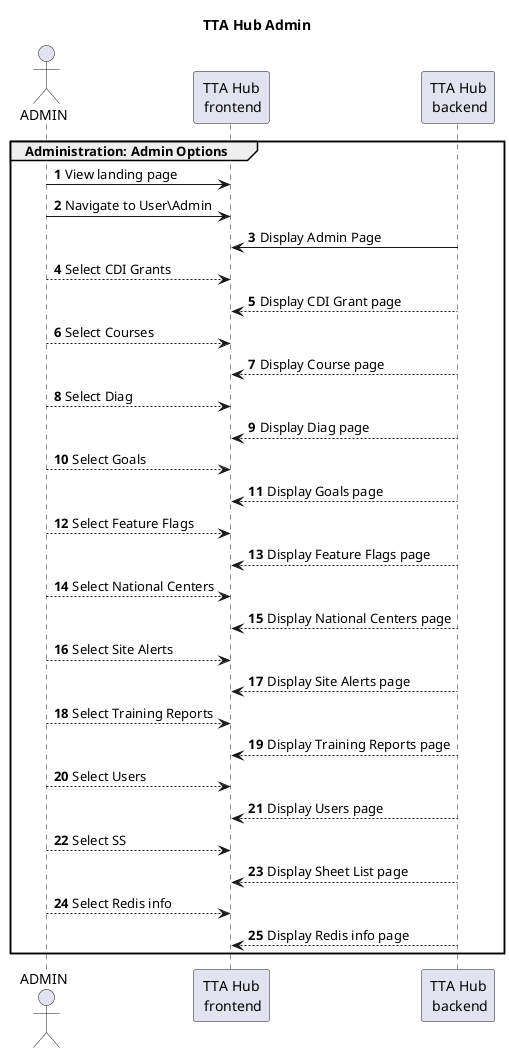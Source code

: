 @startuml

title "TTA Hub Admin"

actor ADMIN as AD
participant "TTA Hub\n frontend" as FRONTEND
participant "TTA Hub\n backend" as BACKEND

group Administration: Admin Options
    autonumber 1
    AD -> FRONTEND : View landing page
    AD -> FRONTEND : Navigate to User\Admin
    FRONTEND <- BACKEND : Display Admin Page
    AD --> FRONTEND : Select CDI Grants
    FRONTEND <-- BACKEND : Display CDI Grant page
    AD --> FRONTEND : Select Courses
    FRONTEND <-- BACKEND : Display Course page
    AD --> FRONTEND : Select Diag
    FRONTEND <-- BACKEND : Display Diag page
    AD --> FRONTEND : Select Goals
    FRONTEND <-- BACKEND : Display Goals page
    AD --> FRONTEND : Select Feature Flags
    FRONTEND <-- BACKEND : Display Feature Flags page
    AD --> FRONTEND : Select National Centers
    FRONTEND <-- BACKEND : Display National Centers page
    AD --> FRONTEND : Select Site Alerts
    FRONTEND <-- BACKEND : Display Site Alerts page
    AD --> FRONTEND : Select Training Reports
    FRONTEND <-- BACKEND : Display Training Reports page
    AD --> FRONTEND : Select Users
    FRONTEND <-- BACKEND : Display Users page
    AD --> FRONTEND : Select SS
    FRONTEND <-- BACKEND : Display Sheet List page
    AD --> FRONTEND : Select Redis info
    FRONTEND <-- BACKEND : Display Redis info page
end

@enduml